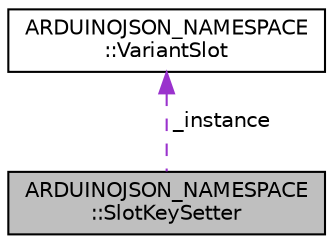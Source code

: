 digraph "ARDUINOJSON_NAMESPACE::SlotKeySetter"
{
 // LATEX_PDF_SIZE
  edge [fontname="Helvetica",fontsize="10",labelfontname="Helvetica",labelfontsize="10"];
  node [fontname="Helvetica",fontsize="10",shape=record];
  Node1 [label="ARDUINOJSON_NAMESPACE\l::SlotKeySetter",height=0.2,width=0.4,color="black", fillcolor="grey75", style="filled", fontcolor="black",tooltip=" "];
  Node2 -> Node1 [dir="back",color="darkorchid3",fontsize="10",style="dashed",label=" _instance" ,fontname="Helvetica"];
  Node2 [label="ARDUINOJSON_NAMESPACE\l::VariantSlot",height=0.2,width=0.4,color="black", fillcolor="white", style="filled",URL="$classARDUINOJSON__NAMESPACE_1_1VariantSlot.html",tooltip=" "];
}
